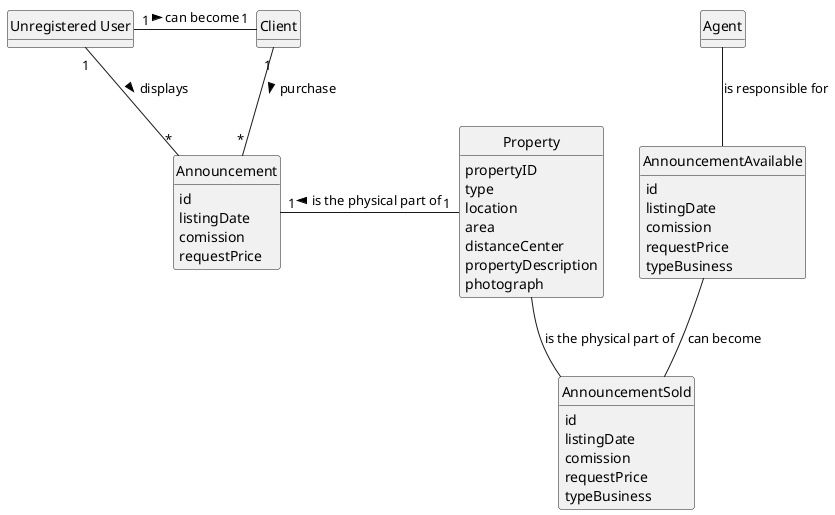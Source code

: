 @startuml
skinparam monochrome true
skinparam packageStyle rectangle
skinparam shadowing false


skinparam classAttributeIconSize 0

hide circle
hide methods




class Agent{

}



class "Unregistered User" as UU {}

class Announcement{
id
listingDate
comission
requestPrice
}


class Property{
propertyID
type
location
area
distanceCenter
propertyDescription
photograph
}

class AnnouncementAvailable{
id
listingDate
comission
requestPrice
typeBusiness
}

class AnnouncementSold{
id
listingDate
comission
requestPrice
typeBusiness
}

UU "1" - "1"  Client : can become >
UU "1" -- "*" Announcement : displays >

Client "1" -- "*" Announcement : purchase >
Property "1" -left- "1" Announcement: is the physical part of >
AnnouncementAvailable -- AnnouncementSold : can become
Property -- AnnouncementSold : is the physical part of
Agent -- AnnouncementAvailable : is responsible for





@enduml